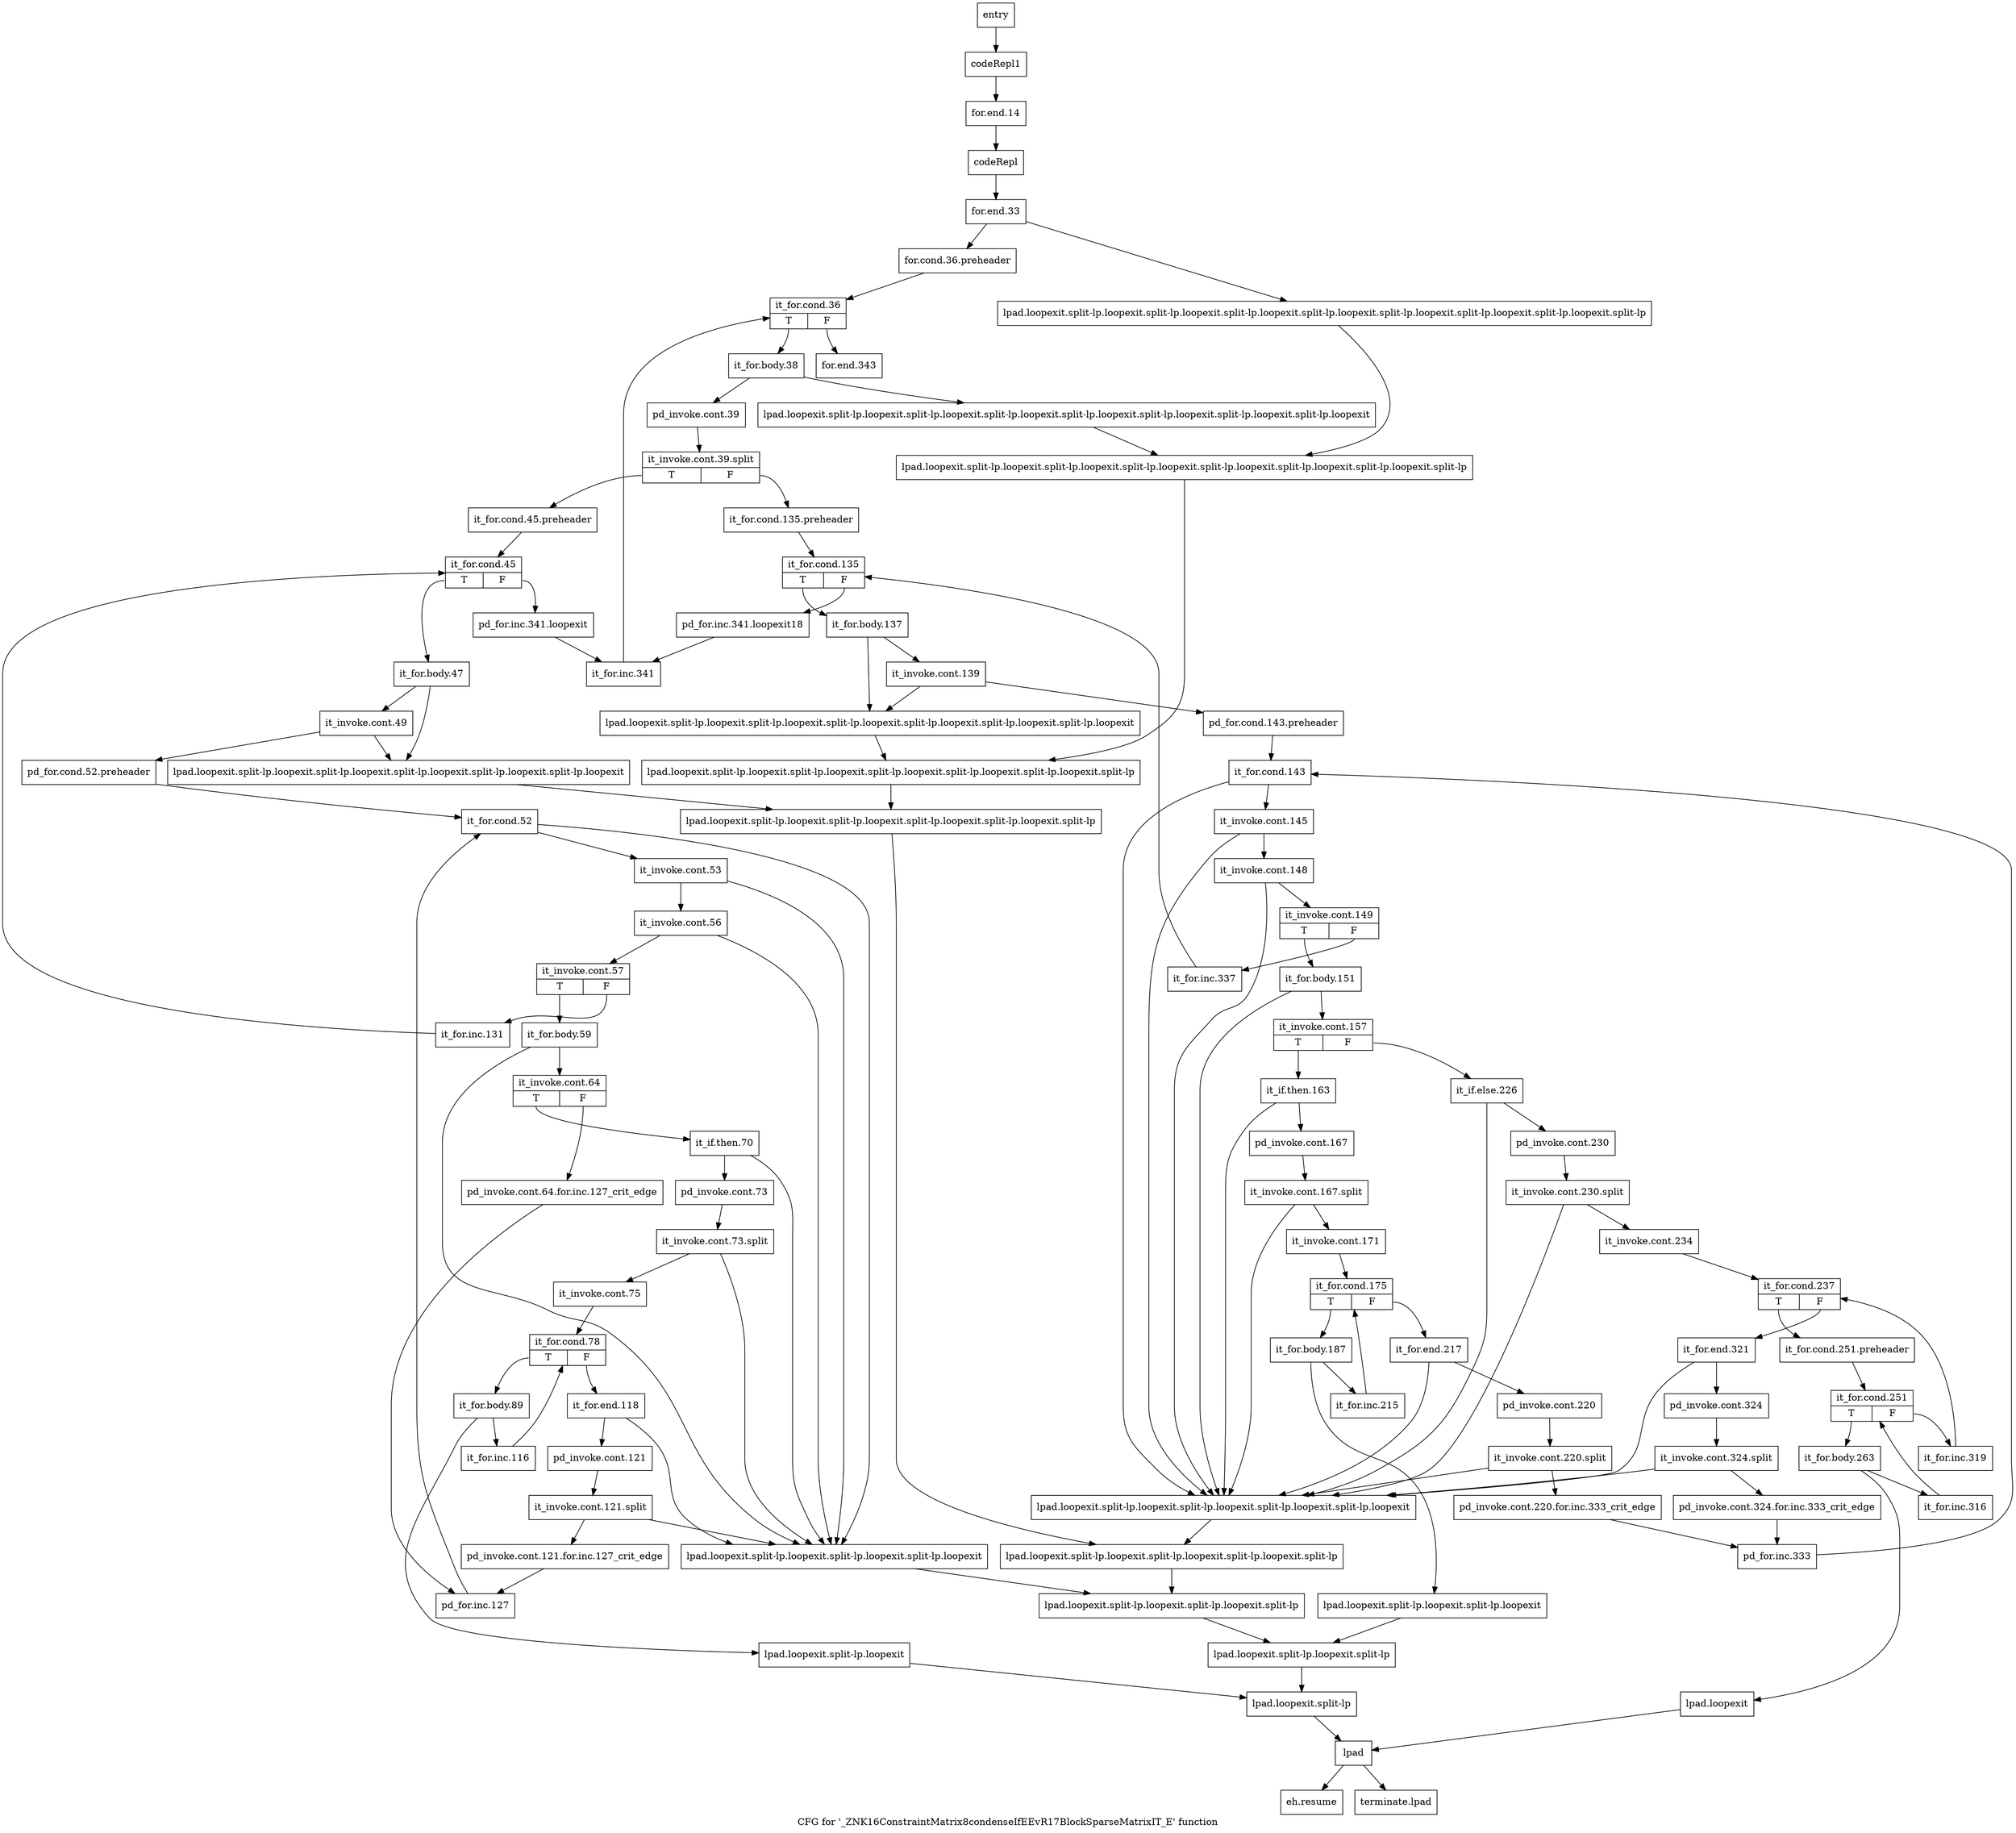 digraph "CFG for '_ZNK16ConstraintMatrix8condenseIfEEvR17BlockSparseMatrixIT_E' function" {
	label="CFG for '_ZNK16ConstraintMatrix8condenseIfEEvR17BlockSparseMatrixIT_E' function";

	Node0x4205640 [shape=record,label="{entry}"];
	Node0x4205640 -> Node0x4205690;
	Node0x4205690 [shape=record,label="{codeRepl1}"];
	Node0x4205690 -> Node0x4206510;
	Node0x4206510 [shape=record,label="{for.end.14}"];
	Node0x4206510 -> Node0x4206560;
	Node0x4206560 [shape=record,label="{codeRepl}"];
	Node0x4206560 -> Node0x4206b00;
	Node0x42065b0 [shape=record,label="{lpad.loopexit}"];
	Node0x42065b0 -> Node0x4206ab0;
	Node0x4206600 [shape=record,label="{lpad.loopexit.split-lp.loopexit}"];
	Node0x4206600 -> Node0x4206a60;
	Node0x4206650 [shape=record,label="{lpad.loopexit.split-lp.loopexit.split-lp.loopexit}"];
	Node0x4206650 -> Node0x4206a10;
	Node0x42066a0 [shape=record,label="{lpad.loopexit.split-lp.loopexit.split-lp.loopexit.split-lp.loopexit}"];
	Node0x42066a0 -> Node0x42069c0;
	Node0x42066f0 [shape=record,label="{lpad.loopexit.split-lp.loopexit.split-lp.loopexit.split-lp.loopexit.split-lp.loopexit}"];
	Node0x42066f0 -> Node0x4206970;
	Node0x4206740 [shape=record,label="{lpad.loopexit.split-lp.loopexit.split-lp.loopexit.split-lp.loopexit.split-lp.loopexit.split-lp.loopexit}"];
	Node0x4206740 -> Node0x4206920;
	Node0x4206790 [shape=record,label="{lpad.loopexit.split-lp.loopexit.split-lp.loopexit.split-lp.loopexit.split-lp.loopexit.split-lp.loopexit.split-lp.loopexit}"];
	Node0x4206790 -> Node0x42068d0;
	Node0x42067e0 [shape=record,label="{lpad.loopexit.split-lp.loopexit.split-lp.loopexit.split-lp.loopexit.split-lp.loopexit.split-lp.loopexit.split-lp.loopexit.split-lp.loopexit}"];
	Node0x42067e0 -> Node0x4206880;
	Node0x4206830 [shape=record,label="{lpad.loopexit.split-lp.loopexit.split-lp.loopexit.split-lp.loopexit.split-lp.loopexit.split-lp.loopexit.split-lp.loopexit.split-lp.loopexit.split-lp}"];
	Node0x4206830 -> Node0x4206880;
	Node0x4206880 [shape=record,label="{lpad.loopexit.split-lp.loopexit.split-lp.loopexit.split-lp.loopexit.split-lp.loopexit.split-lp.loopexit.split-lp.loopexit.split-lp}"];
	Node0x4206880 -> Node0x42068d0;
	Node0x42068d0 [shape=record,label="{lpad.loopexit.split-lp.loopexit.split-lp.loopexit.split-lp.loopexit.split-lp.loopexit.split-lp.loopexit.split-lp}"];
	Node0x42068d0 -> Node0x4206920;
	Node0x4206920 [shape=record,label="{lpad.loopexit.split-lp.loopexit.split-lp.loopexit.split-lp.loopexit.split-lp.loopexit.split-lp}"];
	Node0x4206920 -> Node0x4206970;
	Node0x4206970 [shape=record,label="{lpad.loopexit.split-lp.loopexit.split-lp.loopexit.split-lp.loopexit.split-lp}"];
	Node0x4206970 -> Node0x42069c0;
	Node0x42069c0 [shape=record,label="{lpad.loopexit.split-lp.loopexit.split-lp.loopexit.split-lp}"];
	Node0x42069c0 -> Node0x4206a10;
	Node0x4206a10 [shape=record,label="{lpad.loopexit.split-lp.loopexit.split-lp}"];
	Node0x4206a10 -> Node0x4206a60;
	Node0x4206a60 [shape=record,label="{lpad.loopexit.split-lp}"];
	Node0x4206a60 -> Node0x4206ab0;
	Node0x4206ab0 [shape=record,label="{lpad}"];
	Node0x4206ab0 -> Node0x420c540;
	Node0x4206ab0 -> Node0x420c590;
	Node0x4206b00 [shape=record,label="{for.end.33}"];
	Node0x4206b00 -> Node0x4206b50;
	Node0x4206b00 -> Node0x4206830;
	Node0x4206b50 [shape=record,label="{for.cond.36.preheader}"];
	Node0x4206b50 -> Node0x4206ba0;
	Node0x4206ba0 [shape=record,label="{it_for.cond.36|{<s0>T|<s1>F}}"];
	Node0x4206ba0:s0 -> Node0x4206bf0;
	Node0x4206ba0:s1 -> Node0x420c4f0;
	Node0x4206bf0 [shape=record,label="{it_for.body.38}"];
	Node0x4206bf0 -> Node0x4206c40;
	Node0x4206bf0 -> Node0x42067e0;
	Node0x4206c40 [shape=record,label="{pd_invoke.cont.39}"];
	Node0x4206c40 -> Node0x9f5d630;
	Node0x9f5d630 [shape=record,label="{it_invoke.cont.39.split|{<s0>T|<s1>F}}"];
	Node0x9f5d630:s0 -> Node0x4206ce0;
	Node0x9f5d630:s1 -> Node0x4206c90;
	Node0x4206c90 [shape=record,label="{it_for.cond.135.preheader}"];
	Node0x4206c90 -> Node0x420b9b0;
	Node0x4206ce0 [shape=record,label="{it_for.cond.45.preheader}"];
	Node0x4206ce0 -> Node0x420b2d0;
	Node0x420b2d0 [shape=record,label="{it_for.cond.45|{<s0>T|<s1>F}}"];
	Node0x420b2d0:s0 -> Node0x420b320;
	Node0x420b2d0:s1 -> Node0x420c400;
	Node0x420b320 [shape=record,label="{it_for.body.47}"];
	Node0x420b320 -> Node0x420b370;
	Node0x420b320 -> Node0x4206740;
	Node0x420b370 [shape=record,label="{it_invoke.cont.49}"];
	Node0x420b370 -> Node0x420b3c0;
	Node0x420b370 -> Node0x4206740;
	Node0x420b3c0 [shape=record,label="{pd_for.cond.52.preheader}"];
	Node0x420b3c0 -> Node0x420b410;
	Node0x420b410 [shape=record,label="{it_for.cond.52}"];
	Node0x420b410 -> Node0x420b460;
	Node0x420b410 -> Node0x42066a0;
	Node0x420b460 [shape=record,label="{it_invoke.cont.53}"];
	Node0x420b460 -> Node0x420b4b0;
	Node0x420b460 -> Node0x42066a0;
	Node0x420b4b0 [shape=record,label="{it_invoke.cont.56}"];
	Node0x420b4b0 -> Node0x420b500;
	Node0x420b4b0 -> Node0x42066a0;
	Node0x420b500 [shape=record,label="{it_invoke.cont.57|{<s0>T|<s1>F}}"];
	Node0x420b500:s0 -> Node0x420b550;
	Node0x420b500:s1 -> Node0x420b960;
	Node0x420b550 [shape=record,label="{it_for.body.59}"];
	Node0x420b550 -> Node0x420b5a0;
	Node0x420b550 -> Node0x42066a0;
	Node0x420b5a0 [shape=record,label="{it_invoke.cont.64|{<s0>T|<s1>F}}"];
	Node0x420b5a0:s0 -> Node0x420b640;
	Node0x420b5a0:s1 -> Node0x420b5f0;
	Node0x420b5f0 [shape=record,label="{pd_invoke.cont.64.for.inc.127_crit_edge}"];
	Node0x420b5f0 -> Node0x420b910;
	Node0x420b640 [shape=record,label="{it_if.then.70}"];
	Node0x420b640 -> Node0x420b690;
	Node0x420b640 -> Node0x42066a0;
	Node0x420b690 [shape=record,label="{pd_invoke.cont.73}"];
	Node0x420b690 -> Node0x9ee7240;
	Node0x9ee7240 [shape=record,label="{it_invoke.cont.73.split}"];
	Node0x9ee7240 -> Node0x420b6e0;
	Node0x9ee7240 -> Node0x42066a0;
	Node0x420b6e0 [shape=record,label="{it_invoke.cont.75}"];
	Node0x420b6e0 -> Node0x420b730;
	Node0x420b730 [shape=record,label="{it_for.cond.78|{<s0>T|<s1>F}}"];
	Node0x420b730:s0 -> Node0x420b780;
	Node0x420b730:s1 -> Node0x420b820;
	Node0x420b780 [shape=record,label="{it_for.body.89}"];
	Node0x420b780 -> Node0x420b7d0;
	Node0x420b780 -> Node0x4206600;
	Node0x420b7d0 [shape=record,label="{it_for.inc.116}"];
	Node0x420b7d0 -> Node0x420b730;
	Node0x420b820 [shape=record,label="{it_for.end.118}"];
	Node0x420b820 -> Node0x420b870;
	Node0x420b820 -> Node0x42066a0;
	Node0x420b870 [shape=record,label="{pd_invoke.cont.121}"];
	Node0x420b870 -> Node0x9ebe430;
	Node0x9ebe430 [shape=record,label="{it_invoke.cont.121.split}"];
	Node0x9ebe430 -> Node0x420b8c0;
	Node0x9ebe430 -> Node0x42066a0;
	Node0x420b8c0 [shape=record,label="{pd_invoke.cont.121.for.inc.127_crit_edge}"];
	Node0x420b8c0 -> Node0x420b910;
	Node0x420b910 [shape=record,label="{pd_for.inc.127}"];
	Node0x420b910 -> Node0x420b410;
	Node0x420b960 [shape=record,label="{it_for.inc.131}"];
	Node0x420b960 -> Node0x420b2d0;
	Node0x420b9b0 [shape=record,label="{it_for.cond.135|{<s0>T|<s1>F}}"];
	Node0x420b9b0:s0 -> Node0x420ba00;
	Node0x420b9b0:s1 -> Node0x420c450;
	Node0x420ba00 [shape=record,label="{it_for.body.137}"];
	Node0x420ba00 -> Node0x420ba50;
	Node0x420ba00 -> Node0x4206790;
	Node0x420ba50 [shape=record,label="{it_invoke.cont.139}"];
	Node0x420ba50 -> Node0x420baa0;
	Node0x420ba50 -> Node0x4206790;
	Node0x420baa0 [shape=record,label="{pd_for.cond.143.preheader}"];
	Node0x420baa0 -> Node0x420baf0;
	Node0x420baf0 [shape=record,label="{it_for.cond.143}"];
	Node0x420baf0 -> Node0x420bb40;
	Node0x420baf0 -> Node0x42066f0;
	Node0x420bb40 [shape=record,label="{it_invoke.cont.145}"];
	Node0x420bb40 -> Node0x420bb90;
	Node0x420bb40 -> Node0x42066f0;
	Node0x420bb90 [shape=record,label="{it_invoke.cont.148}"];
	Node0x420bb90 -> Node0x420bbe0;
	Node0x420bb90 -> Node0x42066f0;
	Node0x420bbe0 [shape=record,label="{it_invoke.cont.149|{<s0>T|<s1>F}}"];
	Node0x420bbe0:s0 -> Node0x420bc30;
	Node0x420bbe0:s1 -> Node0x420c3b0;
	Node0x420bc30 [shape=record,label="{it_for.body.151}"];
	Node0x420bc30 -> Node0x420bc80;
	Node0x420bc30 -> Node0x42066f0;
	Node0x420bc80 [shape=record,label="{it_invoke.cont.157|{<s0>T|<s1>F}}"];
	Node0x420bc80:s0 -> Node0x420bcd0;
	Node0x420bc80:s1 -> Node0x420bfa0;
	Node0x420bcd0 [shape=record,label="{it_if.then.163}"];
	Node0x420bcd0 -> Node0x420bd20;
	Node0x420bcd0 -> Node0x42066f0;
	Node0x420bd20 [shape=record,label="{pd_invoke.cont.167}"];
	Node0x420bd20 -> Node0x9ef5690;
	Node0x9ef5690 [shape=record,label="{it_invoke.cont.167.split}"];
	Node0x9ef5690 -> Node0x420bd70;
	Node0x9ef5690 -> Node0x42066f0;
	Node0x420bd70 [shape=record,label="{it_invoke.cont.171}"];
	Node0x420bd70 -> Node0x420bdc0;
	Node0x420bdc0 [shape=record,label="{it_for.cond.175|{<s0>T|<s1>F}}"];
	Node0x420bdc0:s0 -> Node0x420be10;
	Node0x420bdc0:s1 -> Node0x420beb0;
	Node0x420be10 [shape=record,label="{it_for.body.187}"];
	Node0x420be10 -> Node0x420be60;
	Node0x420be10 -> Node0x4206650;
	Node0x420be60 [shape=record,label="{it_for.inc.215}"];
	Node0x420be60 -> Node0x420bdc0;
	Node0x420beb0 [shape=record,label="{it_for.end.217}"];
	Node0x420beb0 -> Node0x420bf00;
	Node0x420beb0 -> Node0x42066f0;
	Node0x420bf00 [shape=record,label="{pd_invoke.cont.220}"];
	Node0x420bf00 -> Node0x9f86d30;
	Node0x9f86d30 [shape=record,label="{it_invoke.cont.220.split}"];
	Node0x9f86d30 -> Node0x420bf50;
	Node0x9f86d30 -> Node0x42066f0;
	Node0x420bf50 [shape=record,label="{pd_invoke.cont.220.for.inc.333_crit_edge}"];
	Node0x420bf50 -> Node0x420c360;
	Node0x420bfa0 [shape=record,label="{it_if.else.226}"];
	Node0x420bfa0 -> Node0x420bff0;
	Node0x420bfa0 -> Node0x42066f0;
	Node0x420bff0 [shape=record,label="{pd_invoke.cont.230}"];
	Node0x420bff0 -> Node0x9f73000;
	Node0x9f73000 [shape=record,label="{it_invoke.cont.230.split}"];
	Node0x9f73000 -> Node0x420c040;
	Node0x9f73000 -> Node0x42066f0;
	Node0x420c040 [shape=record,label="{it_invoke.cont.234}"];
	Node0x420c040 -> Node0x420c090;
	Node0x420c090 [shape=record,label="{it_for.cond.237|{<s0>T|<s1>F}}"];
	Node0x420c090:s0 -> Node0x420c0e0;
	Node0x420c090:s1 -> Node0x420c270;
	Node0x420c0e0 [shape=record,label="{it_for.cond.251.preheader}"];
	Node0x420c0e0 -> Node0x420c130;
	Node0x420c130 [shape=record,label="{it_for.cond.251|{<s0>T|<s1>F}}"];
	Node0x420c130:s0 -> Node0x420c180;
	Node0x420c130:s1 -> Node0x420c220;
	Node0x420c180 [shape=record,label="{it_for.body.263}"];
	Node0x420c180 -> Node0x420c1d0;
	Node0x420c180 -> Node0x42065b0;
	Node0x420c1d0 [shape=record,label="{it_for.inc.316}"];
	Node0x420c1d0 -> Node0x420c130;
	Node0x420c220 [shape=record,label="{it_for.inc.319}"];
	Node0x420c220 -> Node0x420c090;
	Node0x420c270 [shape=record,label="{it_for.end.321}"];
	Node0x420c270 -> Node0x420c2c0;
	Node0x420c270 -> Node0x42066f0;
	Node0x420c2c0 [shape=record,label="{pd_invoke.cont.324}"];
	Node0x420c2c0 -> Node0x9f86e70;
	Node0x9f86e70 [shape=record,label="{it_invoke.cont.324.split}"];
	Node0x9f86e70 -> Node0x420c310;
	Node0x9f86e70 -> Node0x42066f0;
	Node0x420c310 [shape=record,label="{pd_invoke.cont.324.for.inc.333_crit_edge}"];
	Node0x420c310 -> Node0x420c360;
	Node0x420c360 [shape=record,label="{pd_for.inc.333}"];
	Node0x420c360 -> Node0x420baf0;
	Node0x420c3b0 [shape=record,label="{it_for.inc.337}"];
	Node0x420c3b0 -> Node0x420b9b0;
	Node0x420c400 [shape=record,label="{pd_for.inc.341.loopexit}"];
	Node0x420c400 -> Node0x420c4a0;
	Node0x420c450 [shape=record,label="{pd_for.inc.341.loopexit18}"];
	Node0x420c450 -> Node0x420c4a0;
	Node0x420c4a0 [shape=record,label="{it_for.inc.341}"];
	Node0x420c4a0 -> Node0x4206ba0;
	Node0x420c4f0 [shape=record,label="{for.end.343}"];
	Node0x420c540 [shape=record,label="{eh.resume}"];
	Node0x420c590 [shape=record,label="{terminate.lpad}"];
}
